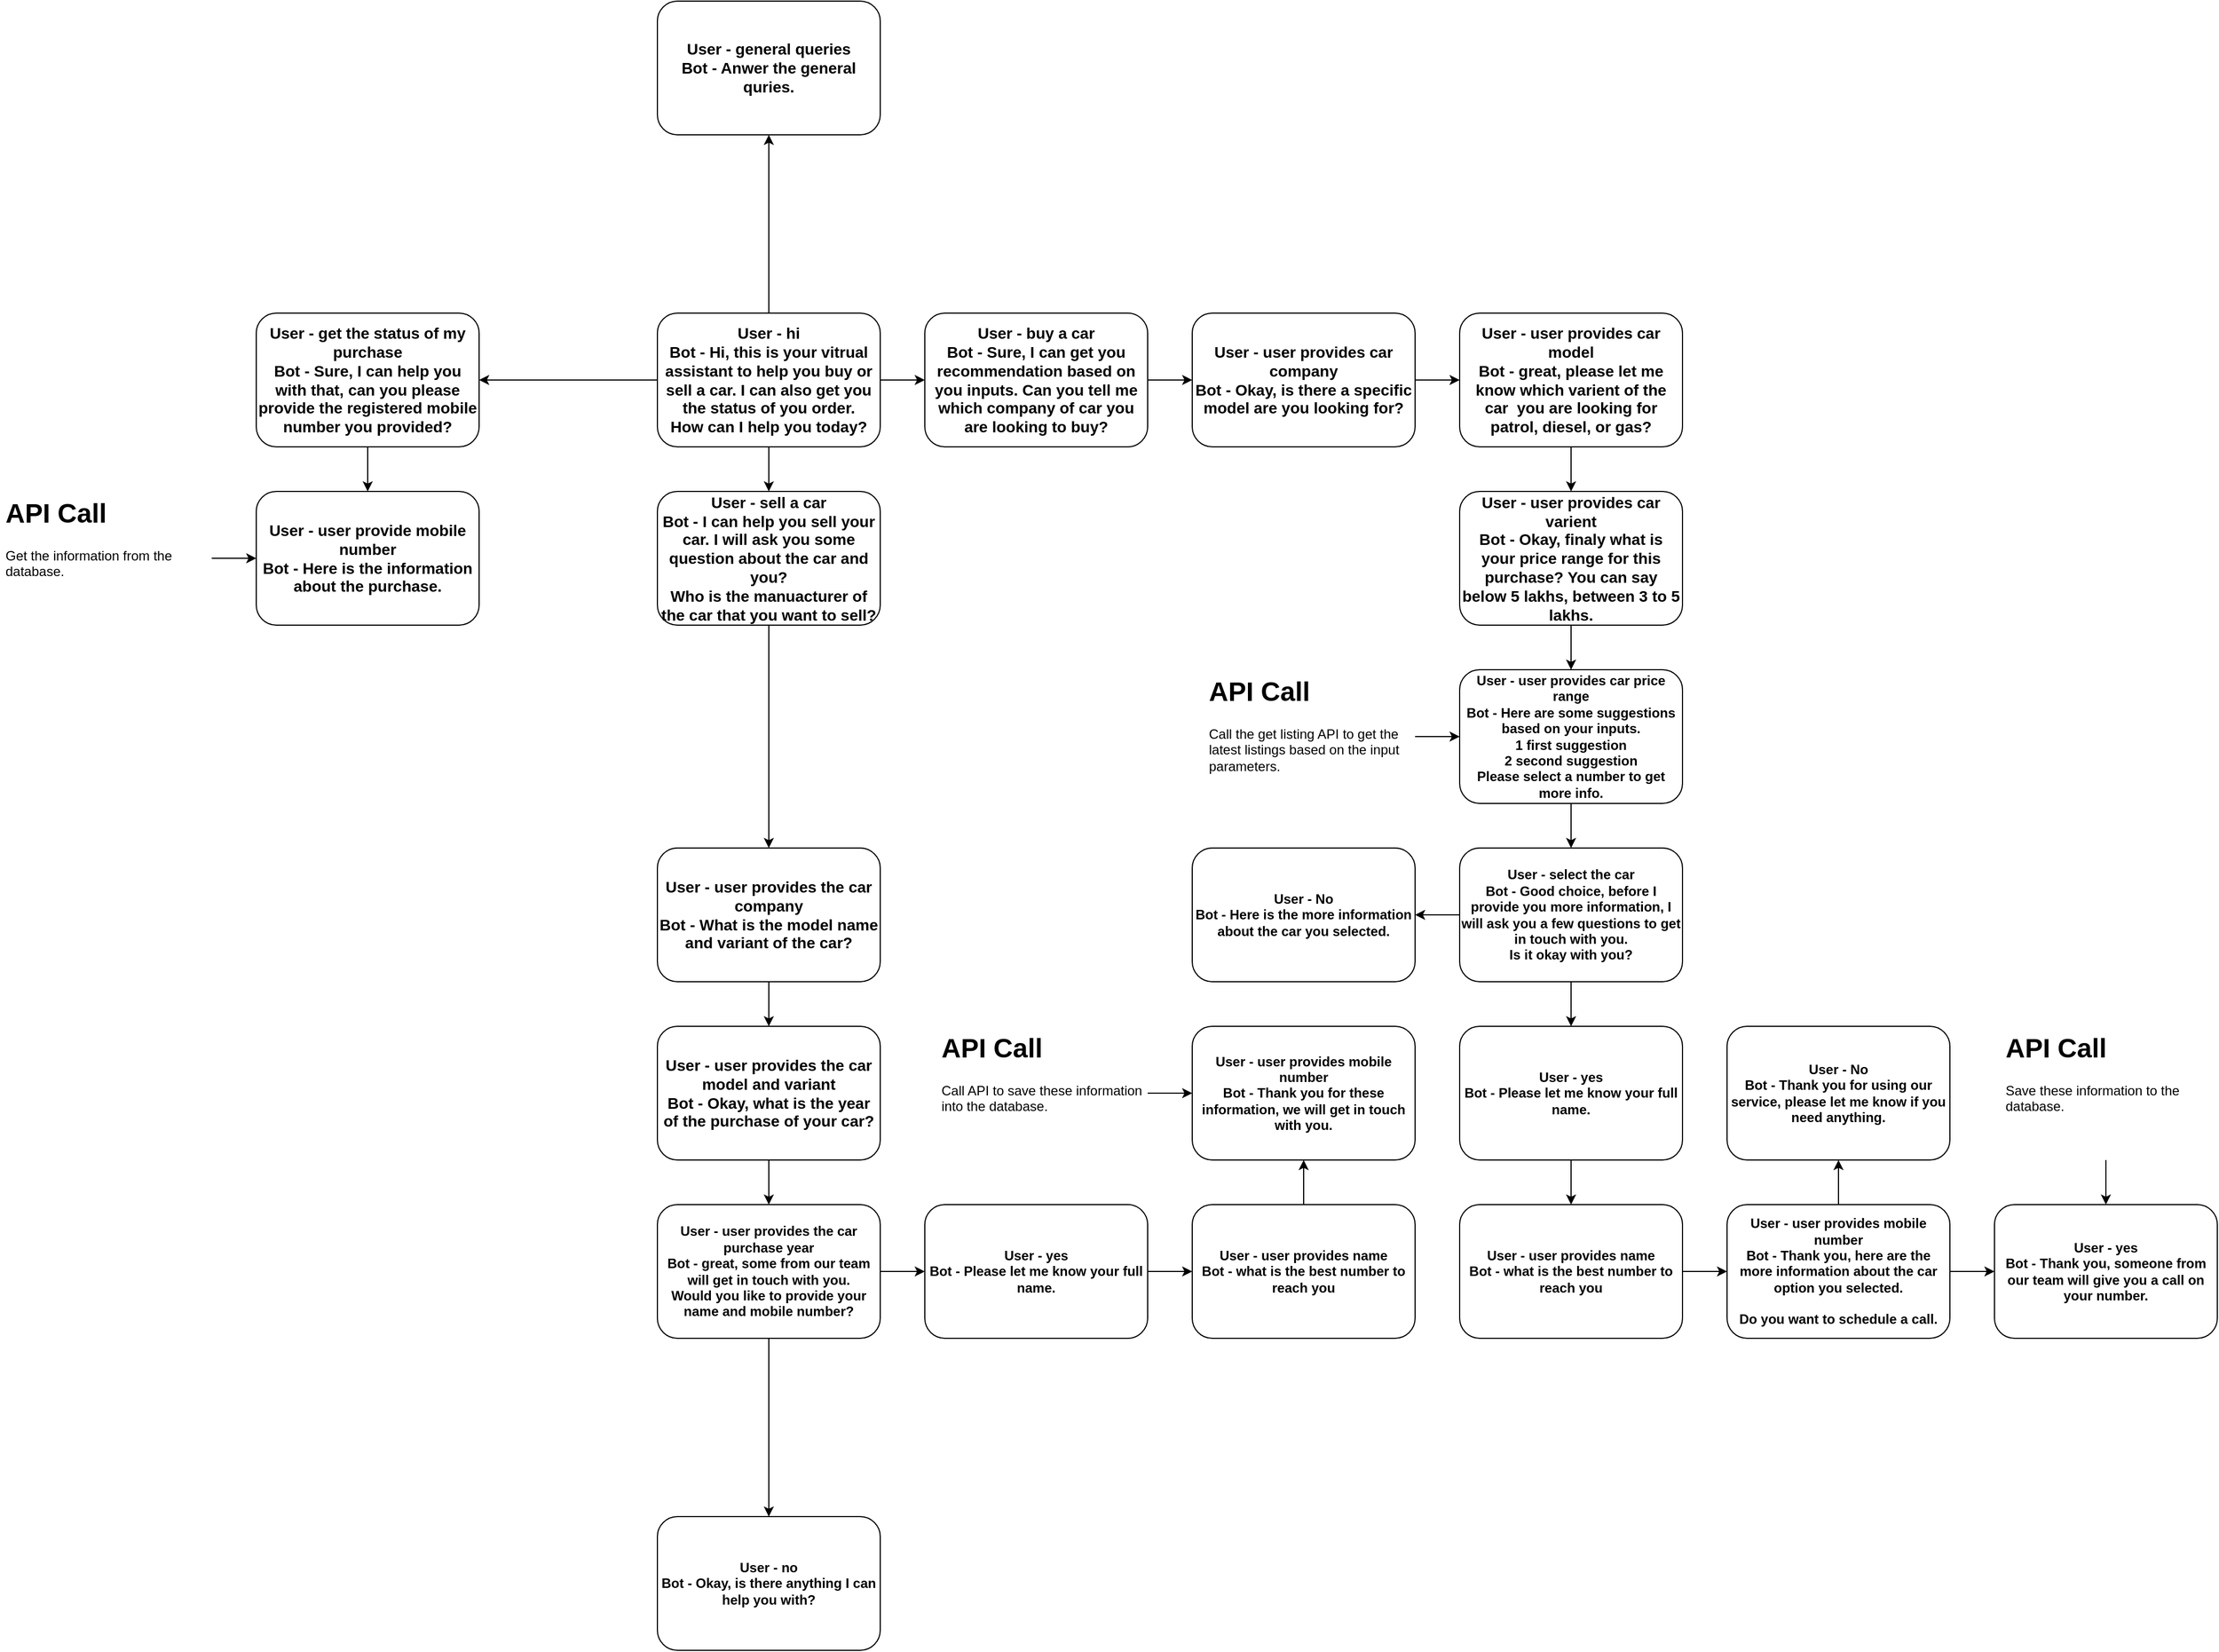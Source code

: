 <mxfile version="22.1.11" type="device">
  <diagram name="Page-1" id="B2Dq1C7qUuRjKt64bPmF">
    <mxGraphModel dx="1947" dy="1692" grid="1" gridSize="10" guides="1" tooltips="1" connect="1" arrows="1" fold="1" page="1" pageScale="1" pageWidth="827" pageHeight="1169" math="0" shadow="0">
      <root>
        <mxCell id="0" />
        <mxCell id="1" parent="0" />
        <mxCell id="mabKHqCAzxkNhyvPXsgx-4" value="" style="edgeStyle=orthogonalEdgeStyle;rounded=0;orthogonalLoop=1;jettySize=auto;html=1;" parent="1" source="mabKHqCAzxkNhyvPXsgx-1" target="mabKHqCAzxkNhyvPXsgx-3" edge="1">
          <mxGeometry relative="1" as="geometry" />
        </mxCell>
        <mxCell id="eGzTbKaTsQihf1F2vK01-3" value="" style="edgeStyle=orthogonalEdgeStyle;rounded=0;orthogonalLoop=1;jettySize=auto;html=1;" parent="1" source="mabKHqCAzxkNhyvPXsgx-1" target="eGzTbKaTsQihf1F2vK01-2" edge="1">
          <mxGeometry relative="1" as="geometry" />
        </mxCell>
        <mxCell id="eGzTbKaTsQihf1F2vK01-25" style="edgeStyle=orthogonalEdgeStyle;rounded=0;orthogonalLoop=1;jettySize=auto;html=1;" parent="1" source="mabKHqCAzxkNhyvPXsgx-1" target="eGzTbKaTsQihf1F2vK01-24" edge="1">
          <mxGeometry relative="1" as="geometry" />
        </mxCell>
        <mxCell id="eGzTbKaTsQihf1F2vK01-31" style="edgeStyle=orthogonalEdgeStyle;rounded=0;orthogonalLoop=1;jettySize=auto;html=1;entryX=0.5;entryY=1;entryDx=0;entryDy=0;" parent="1" source="mabKHqCAzxkNhyvPXsgx-1" target="eGzTbKaTsQihf1F2vK01-30" edge="1">
          <mxGeometry relative="1" as="geometry" />
        </mxCell>
        <mxCell id="mabKHqCAzxkNhyvPXsgx-1" value="&lt;b&gt;&lt;font style=&quot;font-size: 14px;&quot;&gt;User - hi&lt;br&gt;Bot - Hi, this is your vitrual assistant to help you buy or sell a car. I can also get you the status of you order.&lt;br&gt;How can I help you today?&lt;/font&gt;&lt;/b&gt;" style="rounded=1;whiteSpace=wrap;html=1;" parent="1" vertex="1">
          <mxGeometry x="120" y="120" width="200" height="120" as="geometry" />
        </mxCell>
        <mxCell id="mabKHqCAzxkNhyvPXsgx-6" value="" style="edgeStyle=orthogonalEdgeStyle;rounded=0;orthogonalLoop=1;jettySize=auto;html=1;" parent="1" source="mabKHqCAzxkNhyvPXsgx-3" target="mabKHqCAzxkNhyvPXsgx-5" edge="1">
          <mxGeometry relative="1" as="geometry" />
        </mxCell>
        <mxCell id="mabKHqCAzxkNhyvPXsgx-3" value="&lt;b&gt;&lt;font style=&quot;font-size: 14px;&quot;&gt;User - buy a car&lt;br&gt;Bot - Sure, I can get you recommendation based on you inputs. Can you tell me which company of car you are looking to buy?&lt;/font&gt;&lt;/b&gt;" style="rounded=1;whiteSpace=wrap;html=1;" parent="1" vertex="1">
          <mxGeometry x="360" y="120" width="200" height="120" as="geometry" />
        </mxCell>
        <mxCell id="mabKHqCAzxkNhyvPXsgx-8" value="" style="edgeStyle=orthogonalEdgeStyle;rounded=0;orthogonalLoop=1;jettySize=auto;html=1;" parent="1" source="mabKHqCAzxkNhyvPXsgx-5" target="mabKHqCAzxkNhyvPXsgx-7" edge="1">
          <mxGeometry relative="1" as="geometry" />
        </mxCell>
        <mxCell id="mabKHqCAzxkNhyvPXsgx-5" value="&lt;b&gt;&lt;font style=&quot;font-size: 14px;&quot;&gt;User - user provides car company&lt;br&gt;Bot - Okay, is there a specific model are you looking for?&lt;/font&gt;&lt;/b&gt;" style="rounded=1;whiteSpace=wrap;html=1;" parent="1" vertex="1">
          <mxGeometry x="600" y="120" width="200" height="120" as="geometry" />
        </mxCell>
        <mxCell id="mabKHqCAzxkNhyvPXsgx-10" value="" style="edgeStyle=orthogonalEdgeStyle;rounded=0;orthogonalLoop=1;jettySize=auto;html=1;" parent="1" source="mabKHqCAzxkNhyvPXsgx-7" target="mabKHqCAzxkNhyvPXsgx-9" edge="1">
          <mxGeometry relative="1" as="geometry" />
        </mxCell>
        <mxCell id="mabKHqCAzxkNhyvPXsgx-7" value="&lt;b&gt;&lt;font style=&quot;font-size: 14px;&quot;&gt;User - user provides car model&lt;br&gt;Bot - great, please let me know which varient of the car&amp;nbsp; you are looking for patrol, diesel, or gas?&lt;/font&gt;&lt;/b&gt;" style="rounded=1;whiteSpace=wrap;html=1;" parent="1" vertex="1">
          <mxGeometry x="840" y="120" width="200" height="120" as="geometry" />
        </mxCell>
        <mxCell id="mabKHqCAzxkNhyvPXsgx-12" value="" style="edgeStyle=orthogonalEdgeStyle;rounded=0;orthogonalLoop=1;jettySize=auto;html=1;" parent="1" source="mabKHqCAzxkNhyvPXsgx-9" target="mabKHqCAzxkNhyvPXsgx-11" edge="1">
          <mxGeometry relative="1" as="geometry" />
        </mxCell>
        <mxCell id="mabKHqCAzxkNhyvPXsgx-9" value="&lt;b&gt;&lt;font style=&quot;font-size: 14px;&quot;&gt;User - user provides car varient&lt;br&gt;Bot - Okay, finaly what is your price range for this purchase? You can say below 5 lakhs, between 3 to 5 lakhs.&lt;/font&gt;&lt;/b&gt;" style="rounded=1;whiteSpace=wrap;html=1;" parent="1" vertex="1">
          <mxGeometry x="840" y="280" width="200" height="120" as="geometry" />
        </mxCell>
        <mxCell id="mabKHqCAzxkNhyvPXsgx-14" value="" style="edgeStyle=orthogonalEdgeStyle;rounded=0;orthogonalLoop=1;jettySize=auto;html=1;" parent="1" source="mabKHqCAzxkNhyvPXsgx-11" target="mabKHqCAzxkNhyvPXsgx-13" edge="1">
          <mxGeometry relative="1" as="geometry" />
        </mxCell>
        <mxCell id="mabKHqCAzxkNhyvPXsgx-11" value="&lt;b&gt;&lt;font style=&quot;&quot;&gt;&lt;font style=&quot;font-size: 12px;&quot;&gt;User - user provides car price range&lt;br&gt;Bot - Here are some suggestions based on your inputs.&lt;br&gt;1 first suggestion&lt;br&gt;2 second suggestion&lt;br&gt;Please select a number to get more info.&lt;/font&gt;&lt;br&gt;&lt;/font&gt;&lt;/b&gt;" style="rounded=1;whiteSpace=wrap;html=1;" parent="1" vertex="1">
          <mxGeometry x="840" y="440" width="200" height="120" as="geometry" />
        </mxCell>
        <mxCell id="mabKHqCAzxkNhyvPXsgx-17" value="" style="edgeStyle=orthogonalEdgeStyle;rounded=0;orthogonalLoop=1;jettySize=auto;html=1;" parent="1" source="mabKHqCAzxkNhyvPXsgx-13" target="mabKHqCAzxkNhyvPXsgx-16" edge="1">
          <mxGeometry relative="1" as="geometry" />
        </mxCell>
        <mxCell id="mabKHqCAzxkNhyvPXsgx-19" value="" style="edgeStyle=orthogonalEdgeStyle;rounded=0;orthogonalLoop=1;jettySize=auto;html=1;" parent="1" source="mabKHqCAzxkNhyvPXsgx-13" target="mabKHqCAzxkNhyvPXsgx-15" edge="1">
          <mxGeometry relative="1" as="geometry" />
        </mxCell>
        <mxCell id="mabKHqCAzxkNhyvPXsgx-13" value="&lt;b&gt;&lt;font style=&quot;&quot;&gt;&lt;font style=&quot;font-size: 12px;&quot;&gt;User - select the car&lt;br&gt;Bot - Good choice, before I provide you more information, I will ask you a few questions to get in touch with you.&lt;br&gt;&lt;/font&gt;Is it okay with you?&lt;br&gt;&lt;/font&gt;&lt;/b&gt;" style="rounded=1;whiteSpace=wrap;html=1;" parent="1" vertex="1">
          <mxGeometry x="840" y="600" width="200" height="120" as="geometry" />
        </mxCell>
        <mxCell id="mabKHqCAzxkNhyvPXsgx-21" value="" style="edgeStyle=orthogonalEdgeStyle;rounded=0;orthogonalLoop=1;jettySize=auto;html=1;" parent="1" source="mabKHqCAzxkNhyvPXsgx-15" target="mabKHqCAzxkNhyvPXsgx-20" edge="1">
          <mxGeometry relative="1" as="geometry" />
        </mxCell>
        <mxCell id="mabKHqCAzxkNhyvPXsgx-15" value="&lt;b&gt;&lt;font style=&quot;&quot;&gt;&lt;font style=&quot;font-size: 12px;&quot;&gt;User - yes&lt;br&gt;Bot - Please let me know your full name.&lt;/font&gt;&lt;br&gt;&lt;/font&gt;&lt;/b&gt;" style="rounded=1;whiteSpace=wrap;html=1;" parent="1" vertex="1">
          <mxGeometry x="840" y="760" width="200" height="120" as="geometry" />
        </mxCell>
        <mxCell id="mabKHqCAzxkNhyvPXsgx-16" value="&lt;b&gt;&lt;font style=&quot;&quot;&gt;&lt;font style=&quot;font-size: 12px;&quot;&gt;User - No&lt;br&gt;Bot - Here is the more information about the car you selected.&lt;/font&gt;&lt;br&gt;&lt;/font&gt;&lt;/b&gt;" style="rounded=1;whiteSpace=wrap;html=1;" parent="1" vertex="1">
          <mxGeometry x="600" y="600" width="200" height="120" as="geometry" />
        </mxCell>
        <mxCell id="mabKHqCAzxkNhyvPXsgx-26" value="" style="edgeStyle=orthogonalEdgeStyle;rounded=0;orthogonalLoop=1;jettySize=auto;html=1;" parent="1" source="mabKHqCAzxkNhyvPXsgx-20" target="mabKHqCAzxkNhyvPXsgx-25" edge="1">
          <mxGeometry relative="1" as="geometry" />
        </mxCell>
        <mxCell id="mabKHqCAzxkNhyvPXsgx-20" value="&lt;b&gt;&lt;font style=&quot;&quot;&gt;&lt;font style=&quot;font-size: 12px;&quot;&gt;User - user provides name&lt;br&gt;Bot - what is the best number to reach you&lt;/font&gt;&lt;br&gt;&lt;/font&gt;&lt;/b&gt;" style="rounded=1;whiteSpace=wrap;html=1;" parent="1" vertex="1">
          <mxGeometry x="840" y="920" width="200" height="120" as="geometry" />
        </mxCell>
        <mxCell id="mabKHqCAzxkNhyvPXsgx-24" value="" style="edgeStyle=orthogonalEdgeStyle;rounded=0;orthogonalLoop=1;jettySize=auto;html=1;" parent="1" source="mabKHqCAzxkNhyvPXsgx-23" target="mabKHqCAzxkNhyvPXsgx-11" edge="1">
          <mxGeometry relative="1" as="geometry" />
        </mxCell>
        <mxCell id="mabKHqCAzxkNhyvPXsgx-23" value="&lt;h1&gt;API Call&lt;/h1&gt;&lt;p&gt;Call the get listing API to get the latest listings based on the input parameters.&lt;/p&gt;" style="text;html=1;strokeColor=none;fillColor=none;spacing=5;spacingTop=-20;whiteSpace=wrap;overflow=hidden;rounded=0;" parent="1" vertex="1">
          <mxGeometry x="610" y="440" width="190" height="120" as="geometry" />
        </mxCell>
        <mxCell id="mabKHqCAzxkNhyvPXsgx-28" value="" style="edgeStyle=orthogonalEdgeStyle;rounded=0;orthogonalLoop=1;jettySize=auto;html=1;" parent="1" source="mabKHqCAzxkNhyvPXsgx-25" target="mabKHqCAzxkNhyvPXsgx-27" edge="1">
          <mxGeometry relative="1" as="geometry" />
        </mxCell>
        <mxCell id="eGzTbKaTsQihf1F2vK01-1" value="" style="edgeStyle=orthogonalEdgeStyle;rounded=0;orthogonalLoop=1;jettySize=auto;html=1;" parent="1" source="mabKHqCAzxkNhyvPXsgx-25" target="mabKHqCAzxkNhyvPXsgx-29" edge="1">
          <mxGeometry relative="1" as="geometry" />
        </mxCell>
        <mxCell id="mabKHqCAzxkNhyvPXsgx-25" value="&lt;b&gt;&lt;font style=&quot;&quot;&gt;&lt;font style=&quot;font-size: 12px;&quot;&gt;User - user provides mobile number&lt;br&gt;Bot - Thank you, here are the more information about the car option you selected.&lt;br&gt;&lt;/font&gt;&lt;br&gt;Do you want to schedule a call.&lt;br&gt;&lt;/font&gt;&lt;/b&gt;" style="rounded=1;whiteSpace=wrap;html=1;" parent="1" vertex="1">
          <mxGeometry x="1080" y="920" width="200" height="120" as="geometry" />
        </mxCell>
        <mxCell id="mabKHqCAzxkNhyvPXsgx-27" value="&lt;b&gt;&lt;font style=&quot;&quot;&gt;&lt;font style=&quot;font-size: 12px;&quot;&gt;User - yes&lt;br&gt;Bot - Thank you, someone from our team will give you a call on your number.&lt;/font&gt;&lt;br&gt;&lt;/font&gt;&lt;/b&gt;" style="rounded=1;whiteSpace=wrap;html=1;" parent="1" vertex="1">
          <mxGeometry x="1320" y="920" width="200" height="120" as="geometry" />
        </mxCell>
        <mxCell id="mabKHqCAzxkNhyvPXsgx-29" value="&lt;b&gt;&lt;font style=&quot;&quot;&gt;&lt;font style=&quot;font-size: 12px;&quot;&gt;User - No&lt;br&gt;Bot - Thank you for using our service, please let me know if you need anything.&lt;/font&gt;&lt;br&gt;&lt;/font&gt;&lt;/b&gt;" style="rounded=1;whiteSpace=wrap;html=1;" parent="1" vertex="1">
          <mxGeometry x="1080" y="760" width="200" height="120" as="geometry" />
        </mxCell>
        <mxCell id="BKslE8N0Xpy9U4q9M5Rh-3" style="edgeStyle=orthogonalEdgeStyle;rounded=0;orthogonalLoop=1;jettySize=auto;html=1;" edge="1" parent="1" source="eGzTbKaTsQihf1F2vK01-2" target="eGzTbKaTsQihf1F2vK01-6">
          <mxGeometry relative="1" as="geometry" />
        </mxCell>
        <mxCell id="eGzTbKaTsQihf1F2vK01-2" value="&lt;b&gt;&lt;font style=&quot;font-size: 14px;&quot;&gt;User - sell a car&lt;br&gt;Bot - I can help you sell your car. I will ask you some question about the car and you?&lt;br&gt;&lt;/font&gt;&lt;/b&gt;&lt;b&gt;&lt;font style=&quot;font-size: 14px;&quot;&gt;Who is the manuacturer of the car that you want to sell?&lt;/font&gt;&lt;/b&gt;&lt;b&gt;&lt;font style=&quot;font-size: 14px;&quot;&gt;&lt;br&gt;&lt;/font&gt;&lt;/b&gt;" style="rounded=1;whiteSpace=wrap;html=1;" parent="1" vertex="1">
          <mxGeometry x="120" y="280" width="200" height="120" as="geometry" />
        </mxCell>
        <mxCell id="eGzTbKaTsQihf1F2vK01-9" value="" style="edgeStyle=orthogonalEdgeStyle;rounded=0;orthogonalLoop=1;jettySize=auto;html=1;" parent="1" source="eGzTbKaTsQihf1F2vK01-6" target="eGzTbKaTsQihf1F2vK01-8" edge="1">
          <mxGeometry relative="1" as="geometry" />
        </mxCell>
        <mxCell id="eGzTbKaTsQihf1F2vK01-6" value="&lt;b&gt;&lt;font style=&quot;font-size: 14px;&quot;&gt;User - user provides the car company&lt;br&gt;Bot - What is the model name and variant of the car?&lt;/font&gt;&lt;/b&gt;" style="rounded=1;whiteSpace=wrap;html=1;" parent="1" vertex="1">
          <mxGeometry x="120" y="600" width="200" height="120" as="geometry" />
        </mxCell>
        <mxCell id="eGzTbKaTsQihf1F2vK01-11" value="" style="edgeStyle=orthogonalEdgeStyle;rounded=0;orthogonalLoop=1;jettySize=auto;html=1;" parent="1" source="eGzTbKaTsQihf1F2vK01-8" target="eGzTbKaTsQihf1F2vK01-10" edge="1">
          <mxGeometry relative="1" as="geometry" />
        </mxCell>
        <mxCell id="eGzTbKaTsQihf1F2vK01-8" value="&lt;b&gt;&lt;font style=&quot;font-size: 14px;&quot;&gt;User - user provides the car model and variant&lt;br&gt;Bot - Okay, what is the year of the purchase of your car?&lt;/font&gt;&lt;/b&gt;" style="rounded=1;whiteSpace=wrap;html=1;" parent="1" vertex="1">
          <mxGeometry x="120" y="760" width="200" height="120" as="geometry" />
        </mxCell>
        <mxCell id="eGzTbKaTsQihf1F2vK01-14" value="" style="edgeStyle=orthogonalEdgeStyle;rounded=0;orthogonalLoop=1;jettySize=auto;html=1;" parent="1" source="eGzTbKaTsQihf1F2vK01-10" target="eGzTbKaTsQihf1F2vK01-12" edge="1">
          <mxGeometry relative="1" as="geometry" />
        </mxCell>
        <mxCell id="BKslE8N0Xpy9U4q9M5Rh-2" value="" style="edgeStyle=orthogonalEdgeStyle;rounded=0;orthogonalLoop=1;jettySize=auto;html=1;" edge="1" parent="1" source="eGzTbKaTsQihf1F2vK01-10" target="BKslE8N0Xpy9U4q9M5Rh-1">
          <mxGeometry relative="1" as="geometry" />
        </mxCell>
        <mxCell id="eGzTbKaTsQihf1F2vK01-10" value="&lt;b&gt;&lt;font style=&quot;&quot;&gt;&lt;font style=&quot;font-size: 12px;&quot;&gt;User - user provides the car purchase year&lt;br&gt;Bot - great, some from our team will get in touch with you.&lt;br&gt;Would you like to provide your name and mobile number?&lt;/font&gt;&lt;br&gt;&lt;/font&gt;&lt;/b&gt;" style="rounded=1;whiteSpace=wrap;html=1;" parent="1" vertex="1">
          <mxGeometry x="120" y="920" width="200" height="120" as="geometry" />
        </mxCell>
        <mxCell id="eGzTbKaTsQihf1F2vK01-15" value="" style="edgeStyle=orthogonalEdgeStyle;rounded=0;orthogonalLoop=1;jettySize=auto;html=1;" parent="1" source="eGzTbKaTsQihf1F2vK01-12" target="eGzTbKaTsQihf1F2vK01-13" edge="1">
          <mxGeometry relative="1" as="geometry" />
        </mxCell>
        <mxCell id="eGzTbKaTsQihf1F2vK01-12" value="&lt;b&gt;&lt;font style=&quot;&quot;&gt;&lt;font style=&quot;font-size: 12px;&quot;&gt;User - yes&lt;br&gt;Bot - Please let me know your full name.&lt;/font&gt;&lt;br&gt;&lt;/font&gt;&lt;/b&gt;" style="rounded=1;whiteSpace=wrap;html=1;" parent="1" vertex="1">
          <mxGeometry x="360" y="920" width="200" height="120" as="geometry" />
        </mxCell>
        <mxCell id="eGzTbKaTsQihf1F2vK01-19" value="" style="edgeStyle=orthogonalEdgeStyle;rounded=0;orthogonalLoop=1;jettySize=auto;html=1;" parent="1" source="eGzTbKaTsQihf1F2vK01-13" target="eGzTbKaTsQihf1F2vK01-18" edge="1">
          <mxGeometry relative="1" as="geometry" />
        </mxCell>
        <mxCell id="eGzTbKaTsQihf1F2vK01-13" value="&lt;b&gt;&lt;font style=&quot;&quot;&gt;&lt;font style=&quot;font-size: 12px;&quot;&gt;User - user provides name&lt;br&gt;Bot - what is the best number to reach you&lt;/font&gt;&lt;br&gt;&lt;/font&gt;&lt;/b&gt;" style="rounded=1;whiteSpace=wrap;html=1;" parent="1" vertex="1">
          <mxGeometry x="600" y="920" width="200" height="120" as="geometry" />
        </mxCell>
        <mxCell id="eGzTbKaTsQihf1F2vK01-18" value="&lt;b&gt;&lt;font style=&quot;&quot;&gt;&lt;font style=&quot;font-size: 12px;&quot;&gt;User - user provides mobile number&lt;br&gt;Bot - Thank you for these information, we will get in touch with you.&lt;/font&gt;&lt;br&gt;&lt;/font&gt;&lt;/b&gt;" style="rounded=1;whiteSpace=wrap;html=1;" parent="1" vertex="1">
          <mxGeometry x="600" y="760" width="200" height="120" as="geometry" />
        </mxCell>
        <mxCell id="eGzTbKaTsQihf1F2vK01-21" value="" style="edgeStyle=orthogonalEdgeStyle;rounded=0;orthogonalLoop=1;jettySize=auto;html=1;" parent="1" source="eGzTbKaTsQihf1F2vK01-20" target="eGzTbKaTsQihf1F2vK01-18" edge="1">
          <mxGeometry relative="1" as="geometry" />
        </mxCell>
        <mxCell id="eGzTbKaTsQihf1F2vK01-20" value="&lt;h1&gt;API Call&lt;/h1&gt;&lt;div&gt;Call API to save these information into the database.&lt;/div&gt;" style="text;html=1;strokeColor=none;fillColor=none;spacing=5;spacingTop=-20;whiteSpace=wrap;overflow=hidden;rounded=0;" parent="1" vertex="1">
          <mxGeometry x="370" y="760" width="190" height="120" as="geometry" />
        </mxCell>
        <mxCell id="eGzTbKaTsQihf1F2vK01-23" value="" style="edgeStyle=orthogonalEdgeStyle;rounded=0;orthogonalLoop=1;jettySize=auto;html=1;" parent="1" source="eGzTbKaTsQihf1F2vK01-22" target="mabKHqCAzxkNhyvPXsgx-27" edge="1">
          <mxGeometry relative="1" as="geometry" />
        </mxCell>
        <mxCell id="eGzTbKaTsQihf1F2vK01-22" value="&lt;h1&gt;API Call&lt;/h1&gt;&lt;p&gt;Save these information to the database.&lt;/p&gt;" style="text;html=1;strokeColor=none;fillColor=none;spacing=5;spacingTop=-20;whiteSpace=wrap;overflow=hidden;rounded=0;" parent="1" vertex="1">
          <mxGeometry x="1325" y="760" width="190" height="120" as="geometry" />
        </mxCell>
        <mxCell id="eGzTbKaTsQihf1F2vK01-27" value="" style="edgeStyle=orthogonalEdgeStyle;rounded=0;orthogonalLoop=1;jettySize=auto;html=1;" parent="1" source="eGzTbKaTsQihf1F2vK01-24" target="eGzTbKaTsQihf1F2vK01-26" edge="1">
          <mxGeometry relative="1" as="geometry" />
        </mxCell>
        <mxCell id="eGzTbKaTsQihf1F2vK01-24" value="&lt;b&gt;&lt;font style=&quot;font-size: 14px;&quot;&gt;User - get the status of my purchase&lt;br&gt;Bot - Sure, I can help you with that, can you please provide the registered mobile number you provided?&lt;/font&gt;&lt;/b&gt;" style="rounded=1;whiteSpace=wrap;html=1;" parent="1" vertex="1">
          <mxGeometry x="-240" y="120" width="200" height="120" as="geometry" />
        </mxCell>
        <mxCell id="eGzTbKaTsQihf1F2vK01-26" value="&lt;b&gt;&lt;font style=&quot;font-size: 14px;&quot;&gt;User - user provide mobile number&lt;br&gt;Bot - Here is the information about the purchase.&lt;/font&gt;&lt;/b&gt;" style="rounded=1;whiteSpace=wrap;html=1;" parent="1" vertex="1">
          <mxGeometry x="-240" y="280" width="200" height="120" as="geometry" />
        </mxCell>
        <mxCell id="eGzTbKaTsQihf1F2vK01-29" value="" style="edgeStyle=orthogonalEdgeStyle;rounded=0;orthogonalLoop=1;jettySize=auto;html=1;" parent="1" source="eGzTbKaTsQihf1F2vK01-28" target="eGzTbKaTsQihf1F2vK01-26" edge="1">
          <mxGeometry relative="1" as="geometry" />
        </mxCell>
        <mxCell id="eGzTbKaTsQihf1F2vK01-28" value="&lt;h1&gt;API Call&lt;/h1&gt;&lt;div&gt;Get the information from the database.&lt;/div&gt;" style="text;html=1;strokeColor=none;fillColor=none;spacing=5;spacingTop=-20;whiteSpace=wrap;overflow=hidden;rounded=0;" parent="1" vertex="1">
          <mxGeometry x="-470" y="280" width="190" height="120" as="geometry" />
        </mxCell>
        <mxCell id="eGzTbKaTsQihf1F2vK01-30" value="&lt;b&gt;&lt;font style=&quot;font-size: 14px;&quot;&gt;User - general queries&lt;br&gt;Bot - Anwer the general quries.&lt;/font&gt;&lt;/b&gt;" style="rounded=1;whiteSpace=wrap;html=1;" parent="1" vertex="1">
          <mxGeometry x="120" y="-160" width="200" height="120" as="geometry" />
        </mxCell>
        <mxCell id="BKslE8N0Xpy9U4q9M5Rh-1" value="&lt;b&gt;&lt;font style=&quot;&quot;&gt;&lt;font style=&quot;font-size: 12px;&quot;&gt;User - no&lt;br&gt;Bot - Okay, is there anything I can help you with?&lt;/font&gt;&lt;br&gt;&lt;/font&gt;&lt;/b&gt;" style="rounded=1;whiteSpace=wrap;html=1;" vertex="1" parent="1">
          <mxGeometry x="120" y="1200" width="200" height="120" as="geometry" />
        </mxCell>
      </root>
    </mxGraphModel>
  </diagram>
</mxfile>
